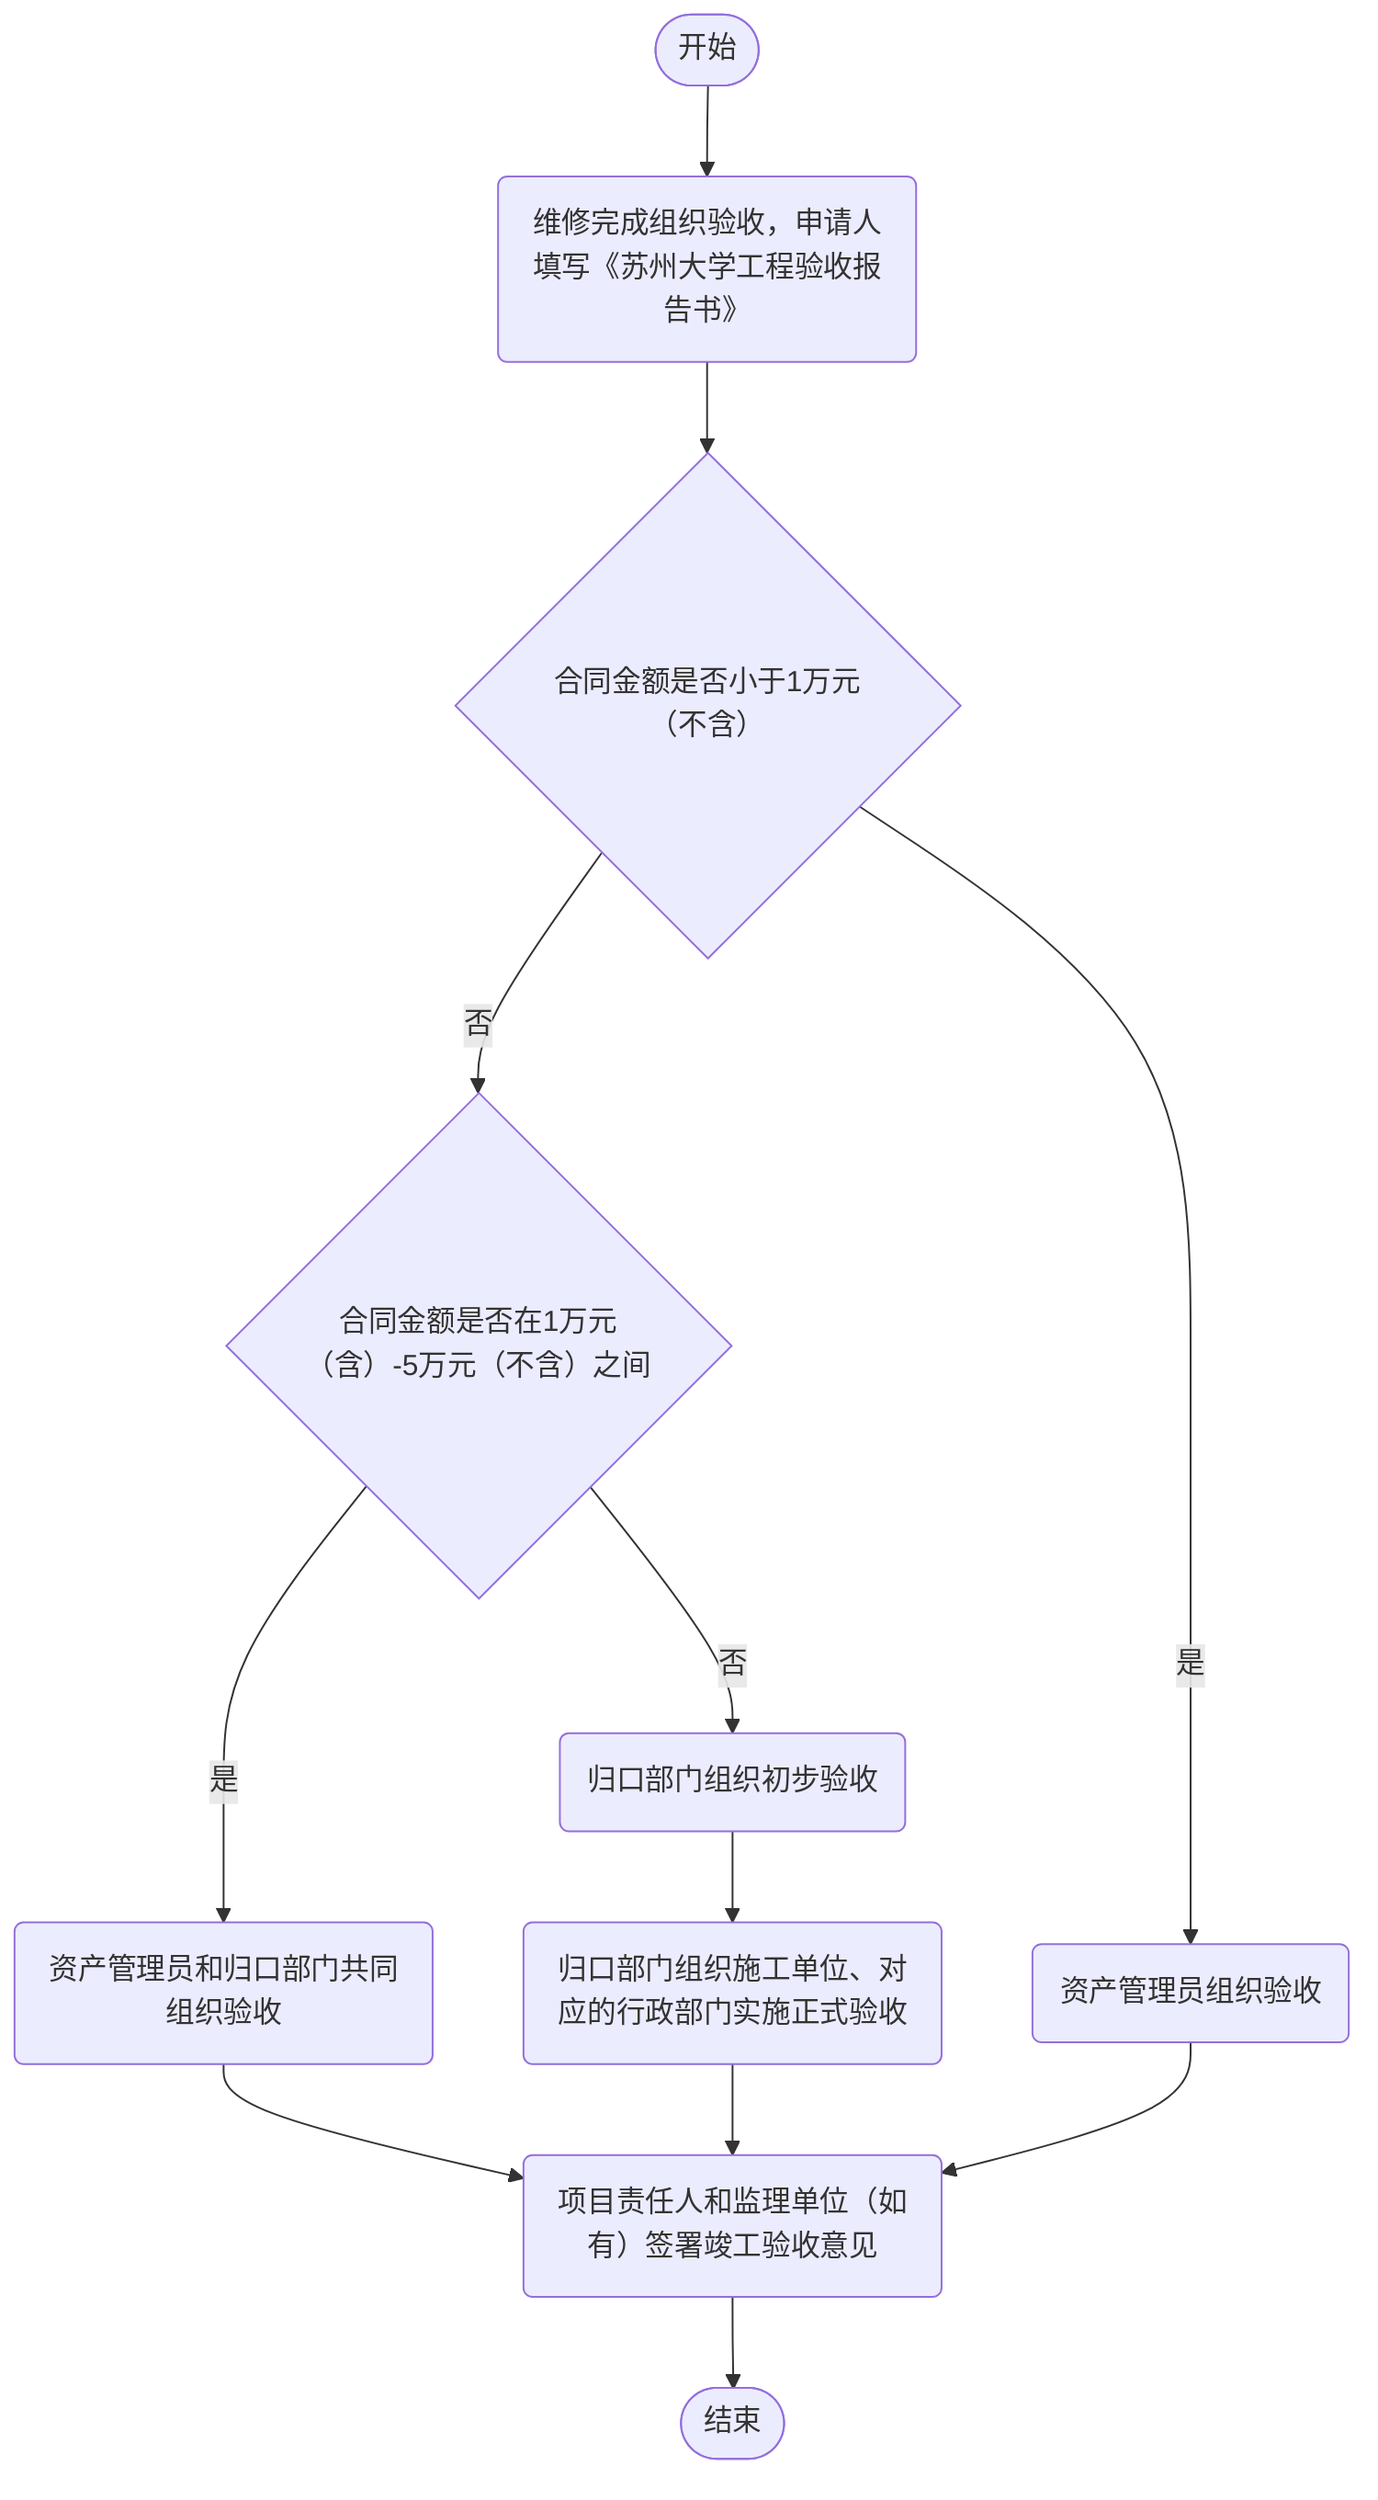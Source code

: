 flowchart TD
    Start(["开始"]) --> Node1("维修完成组织验收，申请人填写《苏州大学工程验收报告书》")
    Node1 --> Node2{"合同金额是否小于1万元（不含）"}
    Node2 -->|是| Node3("资产管理员组织验收")
    Node2 -->|否| Node4{"合同金额是否在1万元（含）-5万元（不含）之间"}
    Node4 -->|是| Node5("资产管理员和归口部门共同组织验收")
    Node4 -->|否| Node6("归口部门组织初步验收")
    Node6 --> Node7("归口部门组织施工单位、对应的行政部门实施正式验收")
    Node5 --> Node8("项目责任人和监理单位（如有）签署竣工验收意见")
    Node7 --> Node8
    Node3 --> Node8
    Node8 --> End(["结束"])